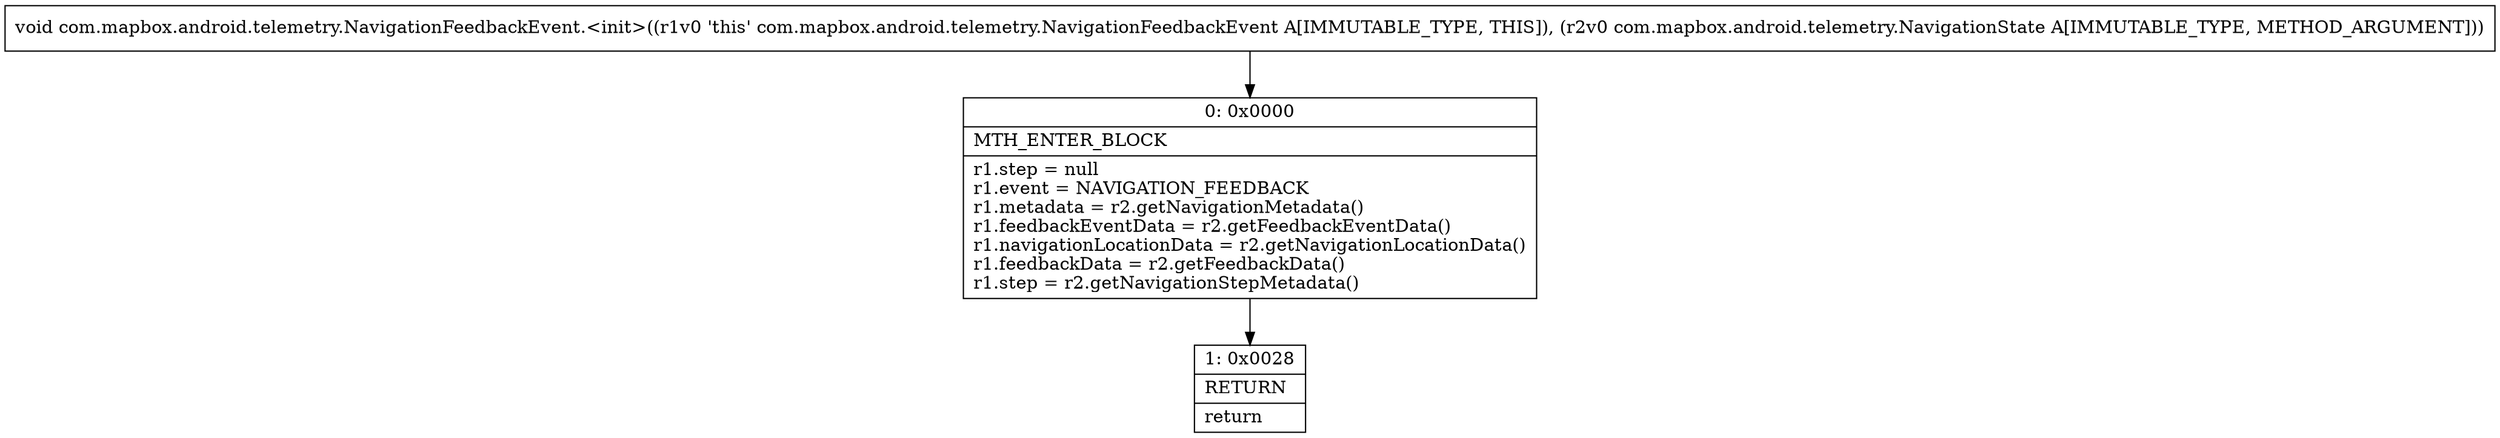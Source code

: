 digraph "CFG forcom.mapbox.android.telemetry.NavigationFeedbackEvent.\<init\>(Lcom\/mapbox\/android\/telemetry\/NavigationState;)V" {
Node_0 [shape=record,label="{0\:\ 0x0000|MTH_ENTER_BLOCK\l|r1.step = null\lr1.event = NAVIGATION_FEEDBACK\lr1.metadata = r2.getNavigationMetadata()\lr1.feedbackEventData = r2.getFeedbackEventData()\lr1.navigationLocationData = r2.getNavigationLocationData()\lr1.feedbackData = r2.getFeedbackData()\lr1.step = r2.getNavigationStepMetadata()\l}"];
Node_1 [shape=record,label="{1\:\ 0x0028|RETURN\l|return\l}"];
MethodNode[shape=record,label="{void com.mapbox.android.telemetry.NavigationFeedbackEvent.\<init\>((r1v0 'this' com.mapbox.android.telemetry.NavigationFeedbackEvent A[IMMUTABLE_TYPE, THIS]), (r2v0 com.mapbox.android.telemetry.NavigationState A[IMMUTABLE_TYPE, METHOD_ARGUMENT])) }"];
MethodNode -> Node_0;
Node_0 -> Node_1;
}

